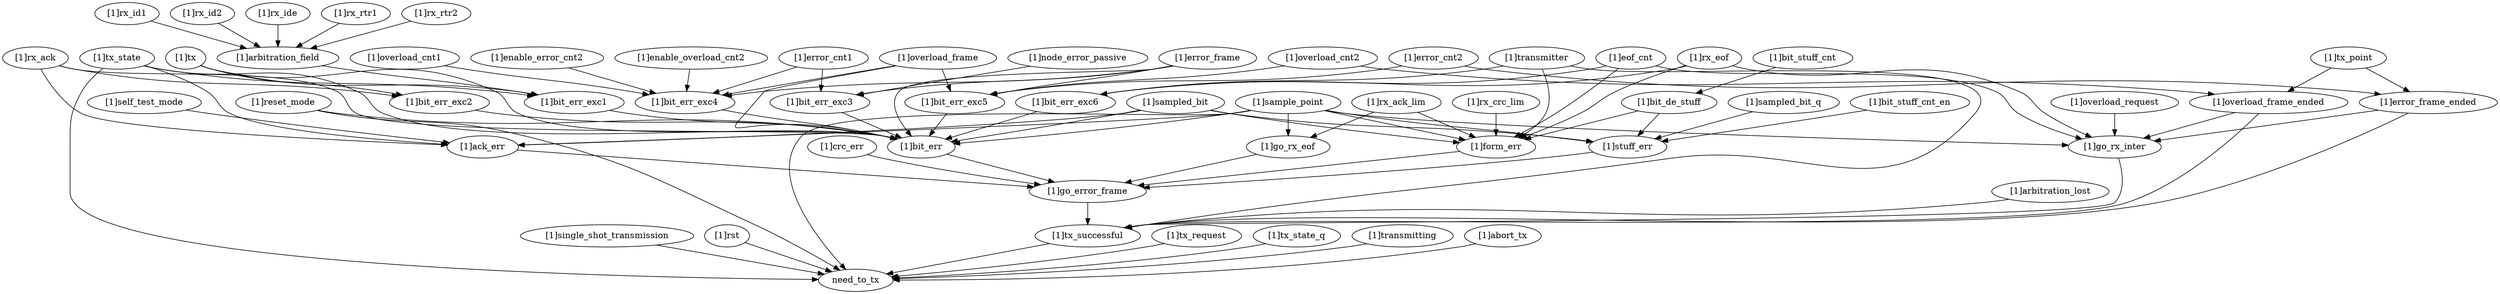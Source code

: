 strict digraph "" {
	"[1]rx_id1"	 [complexity=46,
		importance=0.0352257617172,
		rank=0.000765777428635];
	"[1]arbitration_field"	 [complexity=40,
		importance=0.0328648376653,
		rank=0.000821620941633];
	"[1]rx_id1" -> "[1]arbitration_field";
	"[1]single_shot_transmission"	 [complexity=7,
		importance=0.0141992813382,
		rank=0.0020284687626];
	need_to_tx	 [complexity=0,
		importance=0.00631040887093,
		rank=0.0];
	"[1]single_shot_transmission" -> need_to_tx;
	"[1]rst"	 [complexity=1,
		importance=0.0205096902092,
		rank=0.0205096902092];
	"[1]rst" -> need_to_tx;
	"[1]tx_state"	 [complexity=40,
		importance=0.0324568932706,
		rank=0.000811422331764];
	"[1]bit_err_exc1"	 [complexity=36,
		importance=0.0300596434942,
		rank=0.000834990097062];
	"[1]tx_state" -> "[1]bit_err_exc1";
	"[1]ack_err"	 [complexity=21,
		importance=0.020457256833,
		rank=0.000974155087285];
	"[1]tx_state" -> "[1]ack_err";
	"[1]bit_err"	 [complexity=21,
		importance=0.0273418386562,
		rank=0.00130199231696];
	"[1]tx_state" -> "[1]bit_err";
	"[1]tx_state" -> need_to_tx;
	"[1]bit_err_exc5"	 [complexity=36,
		importance=0.0296202633642,
		rank=0.00082278509345];
	"[1]bit_err_exc5" -> "[1]bit_err";
	"[1]bit_err_exc6"	 [complexity=36,
		importance=0.029374099683,
		rank=0.000815947213417];
	"[1]bit_err_exc6" -> "[1]bit_err";
	"[1]bit_err_exc1" -> "[1]bit_err";
	"[1]overload_request"	 [complexity=21,
		importance=0.0185131104436,
		rank=0.00088157668779];
	"[1]go_rx_inter"	 [complexity=14,
		importance=0.0169346468472,
		rank=0.00120961763194];
	"[1]overload_request" -> "[1]go_rx_inter";
	"[1]bit_err_exc3"	 [complexity=36,
		importance=0.0292449973729,
		rank=0.000812361038136];
	"[1]bit_err_exc3" -> "[1]bit_err";
	"[1]overload_cnt1"	 [complexity=43,
		importance=0.0319985177003,
		rank=0.000744151574425];
	"[1]bit_err_exc4"	 [complexity=36,
		importance=0.0296917818164,
		rank=0.000824771717123];
	"[1]overload_cnt1" -> "[1]bit_err_exc4";
	"[1]tx_successful"	 [complexity=7,
		importance=0.0146679013557,
		rank=0.00209541447939];
	"[1]go_rx_inter" -> "[1]tx_successful";
	"[1]overload_cnt2"	 [complexity=24,
		importance=0.0214839686591,
		rank=0.000895165360795];
	"[1]overload_cnt2" -> "[1]bit_err_exc5";
	"[1]overload_frame_ended"	 [complexity=21,
		importance=0.0188971711933,
		rank=0.000899865294918];
	"[1]overload_cnt2" -> "[1]overload_frame_ended";
	"[1]bit_de_stuff"	 [complexity=27,
		importance=0.0219105386735,
		rank=0.000811501432351];
	"[1]form_err"	 [complexity=21,
		importance=0.0203358470436,
		rank=0.000968373668741];
	"[1]bit_de_stuff" -> "[1]form_err";
	"[1]stuff_err"	 [complexity=21,
		importance=0.0198454547732,
		rank=0.000945021655867];
	"[1]bit_de_stuff" -> "[1]stuff_err";
	"[1]tx_successful" -> need_to_tx;
	"[1]go_error_frame"	 [complexity=14,
		importance=0.0178575383569,
		rank=0.00127553845407];
	"[1]ack_err" -> "[1]go_error_frame";
	"[1]reset_mode"	 [complexity=36,
		importance=0.0289203022525,
		rank=0.000803341729237];
	"[1]reset_mode" -> "[1]bit_err";
	"[1]reset_mode" -> need_to_tx;
	"[1]rx_ack_lim"	 [complexity=35,
		importance=0.0223741763535,
		rank=0.000639262181528];
	"[1]go_rx_eof"	 [complexity=21,
		importance=0.0196172972146,
		rank=0.000934157010221];
	"[1]rx_ack_lim" -> "[1]go_rx_eof";
	"[1]rx_ack_lim" -> "[1]form_err";
	"[1]tx_point"	 [complexity=24,
		importance=0.0204756347896,
		rank=0.000853151449568];
	"[1]tx_point" -> "[1]overload_frame_ended";
	"[1]error_frame_ended"	 [complexity=21,
		importance=0.0188596700748,
		rank=0.000898079527372];
	"[1]tx_point" -> "[1]error_frame_ended";
	"[1]self_test_mode"	 [complexity=27,
		importance=0.0220357204293,
		rank=0.000816137793679];
	"[1]self_test_mode" -> "[1]ack_err";
	"[1]overload_frame"	 [complexity=41,
		importance=0.0314723537055,
		rank=0.000767618383062];
	"[1]overload_frame" -> "[1]bit_err_exc5";
	"[1]overload_frame" -> "[1]bit_err_exc4";
	"[1]overload_frame" -> "[1]bit_err";
	"[1]rx_id2"	 [complexity=46,
		importance=0.0353310012443,
		rank=0.000768065244442];
	"[1]rx_id2" -> "[1]arbitration_field";
	"[1]node_error_passive"	 [complexity=40,
		importance=0.0337053302702,
		rank=0.000842633256755];
	"[1]node_error_passive" -> "[1]bit_err_exc3";
	"[1]enable_error_cnt2"	 [complexity=43,
		importance=0.03181006695,
		rank=0.000739768998836];
	"[1]enable_error_cnt2" -> "[1]bit_err_exc4";
	"[1]bit_err_exc4" -> "[1]bit_err";
	"[1]tx_request"	 [complexity=2,
		importance=0.0078888724673,
		rank=0.00394443623365];
	"[1]tx_request" -> need_to_tx;
	"[1]bit_err" -> "[1]go_error_frame";
	"[1]tx"	 [complexity=40,
		importance=0.0414861090915,
		rank=0.00103715272729];
	"[1]tx" -> "[1]bit_err_exc1";
	"[1]tx" -> "[1]bit_err";
	"[1]bit_err_exc2"	 [complexity=36,
		importance=0.0297589759104,
		rank=0.000826638219734];
	"[1]tx" -> "[1]bit_err_exc2";
	"[1]sample_point"	 [complexity=36,
		importance=0.0289203022525,
		rank=0.000803341729237];
	"[1]sample_point" -> "[1]go_rx_inter";
	"[1]sample_point" -> "[1]ack_err";
	"[1]sample_point" -> "[1]bit_err";
	"[1]sample_point" -> need_to_tx;
	"[1]sample_point" -> "[1]go_rx_eof";
	"[1]sample_point" -> "[1]form_err";
	"[1]sample_point" -> "[1]stuff_err";
	"[1]tx_state_q"	 [complexity=7,
		importance=0.0143091144551,
		rank=0.00204415920787];
	"[1]tx_state_q" -> need_to_tx;
	"[1]rx_ide"	 [complexity=46,
		importance=0.0356248865919,
		rank=0.000774454056345];
	"[1]rx_ide" -> "[1]arbitration_field";
	"[1]sampled_bit_q"	 [complexity=27,
		importance=0.0214239183696,
		rank=0.000793478458132];
	"[1]sampled_bit_q" -> "[1]stuff_err";
	"[1]rx_eof"	 [complexity=40,
		importance=0.0314344406918,
		rank=0.000785861017295];
	"[1]rx_eof" -> "[1]bit_err_exc6";
	"[1]rx_eof" -> "[1]go_rx_inter";
	"[1]rx_eof" -> "[1]form_err";
	"[1]rx_ack"	 [complexity=39,
		importance=0.0317574912379,
		rank=0.000814294647125];
	"[1]rx_ack" -> "[1]ack_err";
	"[1]rx_ack" -> "[1]bit_err";
	"[1]rx_ack" -> "[1]bit_err_exc2";
	"[1]rx_crc_lim"	 [complexity=35,
		importance=0.0223785595347,
		rank=0.000639387415276];
	"[1]rx_crc_lim" -> "[1]form_err";
	"[1]error_cnt1"	 [complexity=43,
		importance=0.0317491981332,
		rank=0.000738353444958];
	"[1]error_cnt1" -> "[1]bit_err_exc3";
	"[1]error_cnt1" -> "[1]bit_err_exc4";
	"[1]bit_stuff_cnt_en"	 [complexity=27,
		importance=0.0223611334999,
		rank=0.000828190129624];
	"[1]bit_stuff_cnt_en" -> "[1]stuff_err";
	"[1]rx_rtr1"	 [complexity=46,
		importance=0.0354772208733,
		rank=0.000771243932029];
	"[1]rx_rtr1" -> "[1]arbitration_field";
	"[1]transmitter"	 [complexity=40,
		importance=0.0320494640262,
		rank=0.000801236600655];
	"[1]transmitter" -> "[1]bit_err_exc6";
	"[1]transmitter" -> "[1]tx_successful";
	"[1]transmitter" -> "[1]form_err";
	"[1]crc_err"	 [complexity=21,
		importance=0.0207264290373,
		rank=0.000986972811298];
	"[1]crc_err" -> "[1]go_error_frame";
	"[1]bit_err_exc2" -> "[1]bit_err";
	"[1]sampled_bit"	 [complexity=36,
		importance=0.0289203022525,
		rank=0.000803341729237];
	"[1]sampled_bit" -> "[1]ack_err";
	"[1]sampled_bit" -> "[1]bit_err";
	"[1]sampled_bit" -> "[1]form_err";
	"[1]sampled_bit" -> "[1]stuff_err";
	"[1]overload_frame_ended" -> "[1]go_rx_inter";
	"[1]overload_frame_ended" -> "[1]tx_successful";
	"[1]go_rx_eof" -> "[1]go_error_frame";
	"[1]rx_rtr2"	 [complexity=46,
		importance=0.0354443646608,
		rank=0.00077052966654];
	"[1]rx_rtr2" -> "[1]arbitration_field";
	"[1]form_err" -> "[1]go_error_frame";
	"[1]stuff_err" -> "[1]go_error_frame";
	"[1]transmitting"	 [complexity=7,
		importance=0.0166833987305,
		rank=0.00238334267579];
	"[1]transmitting" -> need_to_tx;
	"[1]go_error_frame" -> "[1]tx_successful";
	"[1]bit_stuff_cnt"	 [complexity=29,
		importance=0.0267762739321,
		rank=0.000923319790761];
	"[1]bit_stuff_cnt" -> "[1]bit_de_stuff";
	"[1]arbitration_lost"	 [complexity=14,
		importance=0.0177366431514,
		rank=0.00126690308224];
	"[1]arbitration_lost" -> "[1]tx_successful";
	"[1]eof_cnt"	 [complexity=40,
		importance=0.0316689222619,
		rank=0.000791723056547];
	"[1]eof_cnt" -> "[1]bit_err_exc6";
	"[1]eof_cnt" -> "[1]go_rx_inter";
	"[1]eof_cnt" -> "[1]form_err";
	"[1]error_cnt2"	 [complexity=24,
		importance=0.0211465041005,
		rank=0.000881104337522];
	"[1]error_cnt2" -> "[1]bit_err_exc5";
	"[1]error_cnt2" -> "[1]error_frame_ended";
	"[1]enable_overload_cnt2"	 [complexity=43,
		importance=0.0326870355512,
		rank=0.000760163617469];
	"[1]enable_overload_cnt2" -> "[1]bit_err_exc4";
	"[1]error_frame"	 [complexity=41,
		importance=0.0315797981903,
		rank=0.000770238980251];
	"[1]error_frame" -> "[1]bit_err_exc5";
	"[1]error_frame" -> "[1]bit_err_exc3";
	"[1]error_frame" -> "[1]bit_err_exc4";
	"[1]error_frame" -> "[1]bit_err";
	"[1]error_frame_ended" -> "[1]go_rx_inter";
	"[1]error_frame_ended" -> "[1]tx_successful";
	"[1]abort_tx"	 [complexity=7,
		importance=0.0141992813382,
		rank=0.0020284687626];
	"[1]abort_tx" -> need_to_tx;
	"[1]arbitration_field" -> "[1]bit_err_exc1";
}
